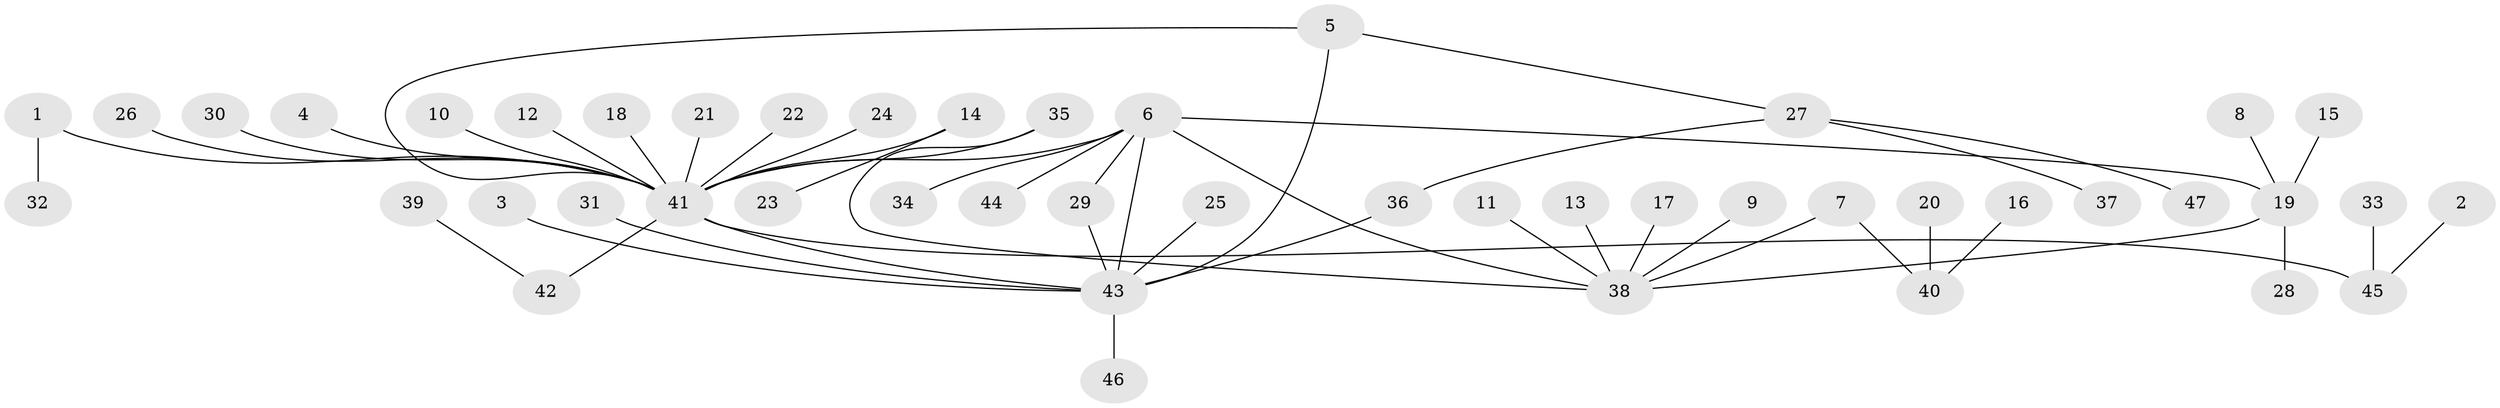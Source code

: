 // original degree distribution, {21: 0.010752688172043012, 11: 0.010752688172043012, 2: 0.20430107526881722, 7: 0.010752688172043012, 9: 0.010752688172043012, 1: 0.6129032258064516, 4: 0.043010752688172046, 6: 0.010752688172043012, 10: 0.010752688172043012, 3: 0.06451612903225806, 5: 0.010752688172043012}
// Generated by graph-tools (version 1.1) at 2025/45/03/06/25 01:45:10]
// undirected, 47 vertices, 52 edges
graph export_dot {
graph [start="1"]
  node [color=gray90,style=filled];
  1;
  2;
  3;
  4;
  5;
  6;
  7;
  8;
  9;
  10;
  11;
  12;
  13;
  14;
  15;
  16;
  17;
  18;
  19;
  20;
  21;
  22;
  23;
  24;
  25;
  26;
  27;
  28;
  29;
  30;
  31;
  32;
  33;
  34;
  35;
  36;
  37;
  38;
  39;
  40;
  41;
  42;
  43;
  44;
  45;
  46;
  47;
  1 -- 32 [weight=1.0];
  1 -- 41 [weight=1.0];
  2 -- 45 [weight=1.0];
  3 -- 43 [weight=1.0];
  4 -- 41 [weight=1.0];
  5 -- 27 [weight=1.0];
  5 -- 41 [weight=1.0];
  5 -- 43 [weight=1.0];
  6 -- 19 [weight=1.0];
  6 -- 29 [weight=1.0];
  6 -- 34 [weight=1.0];
  6 -- 38 [weight=1.0];
  6 -- 41 [weight=1.0];
  6 -- 43 [weight=1.0];
  6 -- 44 [weight=1.0];
  7 -- 38 [weight=1.0];
  7 -- 40 [weight=1.0];
  8 -- 19 [weight=1.0];
  9 -- 38 [weight=1.0];
  10 -- 41 [weight=1.0];
  11 -- 38 [weight=1.0];
  12 -- 41 [weight=1.0];
  13 -- 38 [weight=1.0];
  14 -- 23 [weight=1.0];
  14 -- 41 [weight=1.0];
  15 -- 19 [weight=1.0];
  16 -- 40 [weight=1.0];
  17 -- 38 [weight=1.0];
  18 -- 41 [weight=1.0];
  19 -- 28 [weight=1.0];
  19 -- 38 [weight=1.0];
  20 -- 40 [weight=1.0];
  21 -- 41 [weight=1.0];
  22 -- 41 [weight=1.0];
  24 -- 41 [weight=1.0];
  25 -- 43 [weight=1.0];
  26 -- 41 [weight=1.0];
  27 -- 36 [weight=1.0];
  27 -- 37 [weight=1.0];
  27 -- 47 [weight=1.0];
  29 -- 43 [weight=1.0];
  30 -- 41 [weight=1.0];
  31 -- 43 [weight=1.0];
  33 -- 45 [weight=1.0];
  35 -- 38 [weight=1.0];
  35 -- 41 [weight=1.0];
  36 -- 43 [weight=1.0];
  39 -- 42 [weight=1.0];
  41 -- 42 [weight=1.0];
  41 -- 43 [weight=1.0];
  41 -- 45 [weight=1.0];
  43 -- 46 [weight=1.0];
}
